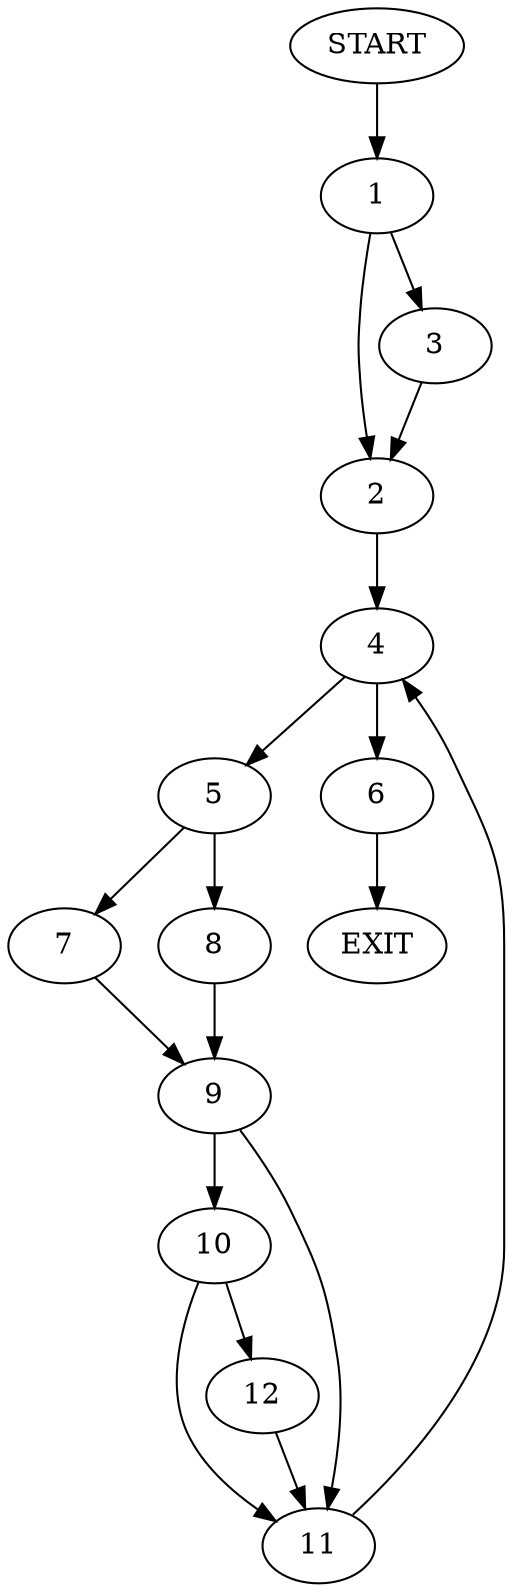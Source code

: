 digraph {
0 [label="START"]
13 [label="EXIT"]
0 -> 1
1 -> 2
1 -> 3
3 -> 2
2 -> 4
4 -> 5
4 -> 6
6 -> 13
5 -> 7
5 -> 8
7 -> 9
8 -> 9
9 -> 10
9 -> 11
10 -> 12
10 -> 11
11 -> 4
12 -> 11
}
